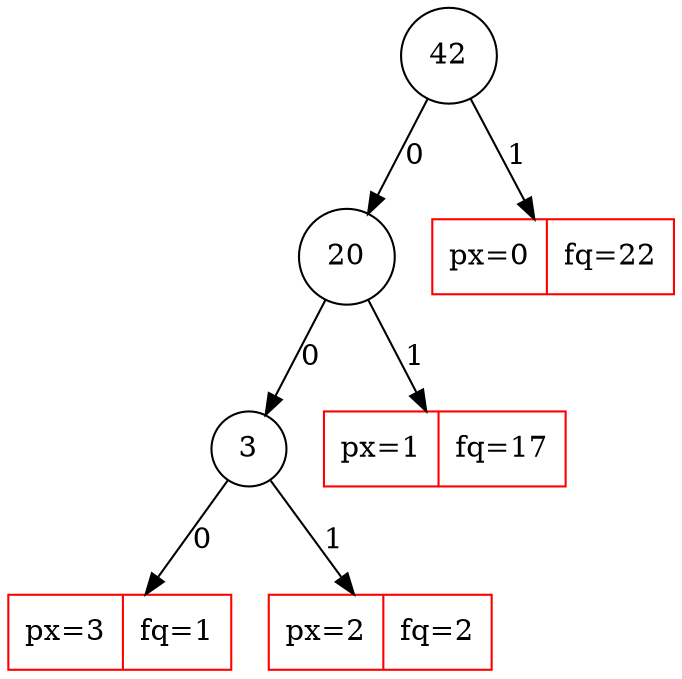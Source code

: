 digraph {
	node [fontename="Arial"];
	n6 [shape = circle, label="42"]
	n5 [shape = circle, label="20"]
	n4 [shape = circle, label="3"]
	n3 [shape = record, label="px=3|fq=1", color=RED]
	n4 -> n3 [label=0]
	n2 [shape = record, label="px=2|fq=2", color=RED]
	n4 -> n2 [label=1]
	n5 -> n4 [label=0]
	n1 [shape = record, label="px=1|fq=17", color=RED]
	n5 -> n1 [label=1]
	n6 -> n5 [label=0]
	n0 [shape = record, label="px=0|fq=22", color=RED]
	n6 -> n0 [label=1]
}

